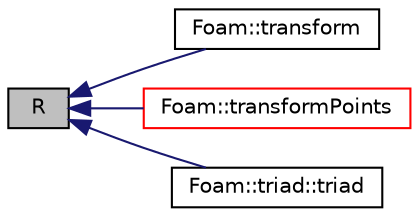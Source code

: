 digraph "R"
{
  bgcolor="transparent";
  edge [fontname="Helvetica",fontsize="10",labelfontname="Helvetica",labelfontsize="10"];
  node [fontname="Helvetica",fontsize="10",shape=record];
  rankdir="LR";
  Node1 [label="R",height=0.2,width=0.4,color="black", fillcolor="grey75", style="filled", fontcolor="black"];
  Node1 -> Node2 [dir="back",color="midnightblue",fontsize="10",style="solid",fontname="Helvetica"];
  Node2 [label="Foam::transform",height=0.2,width=0.4,color="black",URL="$a10887.html#a8cd4e9d8c939681af73d13cc80f95766",tooltip="Rotate given vectorField with the given quaternion. "];
  Node1 -> Node3 [dir="back",color="midnightblue",fontsize="10",style="solid",fontname="Helvetica"];
  Node3 [label="Foam::transformPoints",height=0.2,width=0.4,color="red",URL="$a10887.html#add91e089cef0024bd1800581eed3257d",tooltip="Transform given vectorField of coordinates with the given septernion. "];
  Node1 -> Node4 [dir="back",color="midnightblue",fontsize="10",style="solid",fontname="Helvetica"];
  Node4 [label="Foam::triad::triad",height=0.2,width=0.4,color="black",URL="$a02765.html#a6ec3eb32ac14742660a8a2a757cdd55f",tooltip="Construct from a quaternion. "];
}
